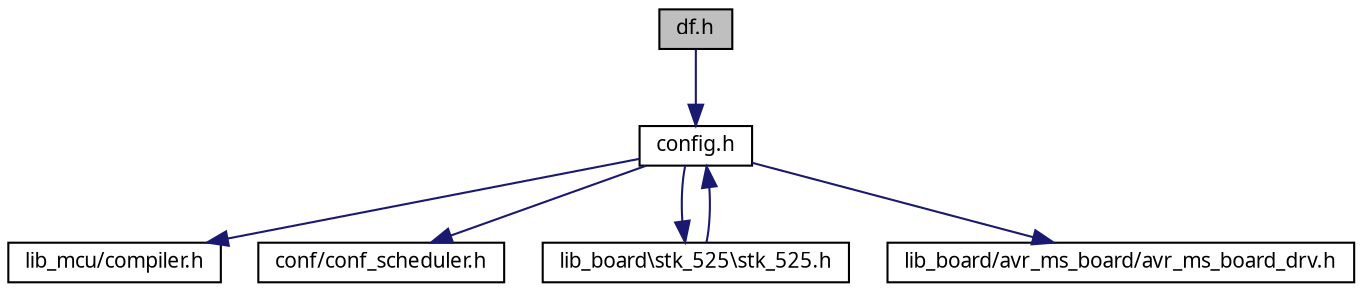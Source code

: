 digraph G
{
  edge [fontname="FreeSans.ttf",fontsize=10,labelfontname="FreeSans.ttf",labelfontsize=10];
  node [fontname="FreeSans.ttf",fontsize=10,shape=record];
  Node1 [label="df.h",height=0.2,width=0.4,color="black", fillcolor="grey75", style="filled" fontcolor="black"];
  Node1 -> Node2 [color="midnightblue",fontsize=10,style="solid",fontname="FreeSans.ttf"];
  Node2 [label="config.h",height=0.2,width=0.4,color="black", fillcolor="white", style="filled",URL="$a00039.html"];
  Node2 -> Node3 [color="midnightblue",fontsize=10,style="solid",fontname="FreeSans.ttf"];
  Node3 [label="lib_mcu/compiler.h",height=0.2,width=0.4,color="black", fillcolor="white", style="filled",URL="$a00032.html"];
  Node2 -> Node4 [color="midnightblue",fontsize=10,style="solid",fontname="FreeSans.ttf"];
  Node4 [label="conf/conf_scheduler.h",height=0.2,width=0.4,color="black", fillcolor="white", style="filled",URL="$a00036.html"];
  Node2 -> Node5 [color="midnightblue",fontsize=10,style="solid",fontname="FreeSans.ttf"];
  Node5 [label="lib_board\\stk_525\\stk_525.h",height=0.2,width=0.4,color="black", fillcolor="white", style="filled",URL="$a00073.html"];
  Node5 -> Node2 [color="midnightblue",fontsize=10,style="solid",fontname="FreeSans.ttf"];
  Node2 -> Node6 [color="midnightblue",fontsize=10,style="solid",fontname="FreeSans.ttf"];
  Node6 [label="lib_board/avr_ms_board/avr_ms_board_drv.h",height=0.2,width=0.4,color="black", fillcolor="white", style="filled",URL="$a00029.html"];
}
